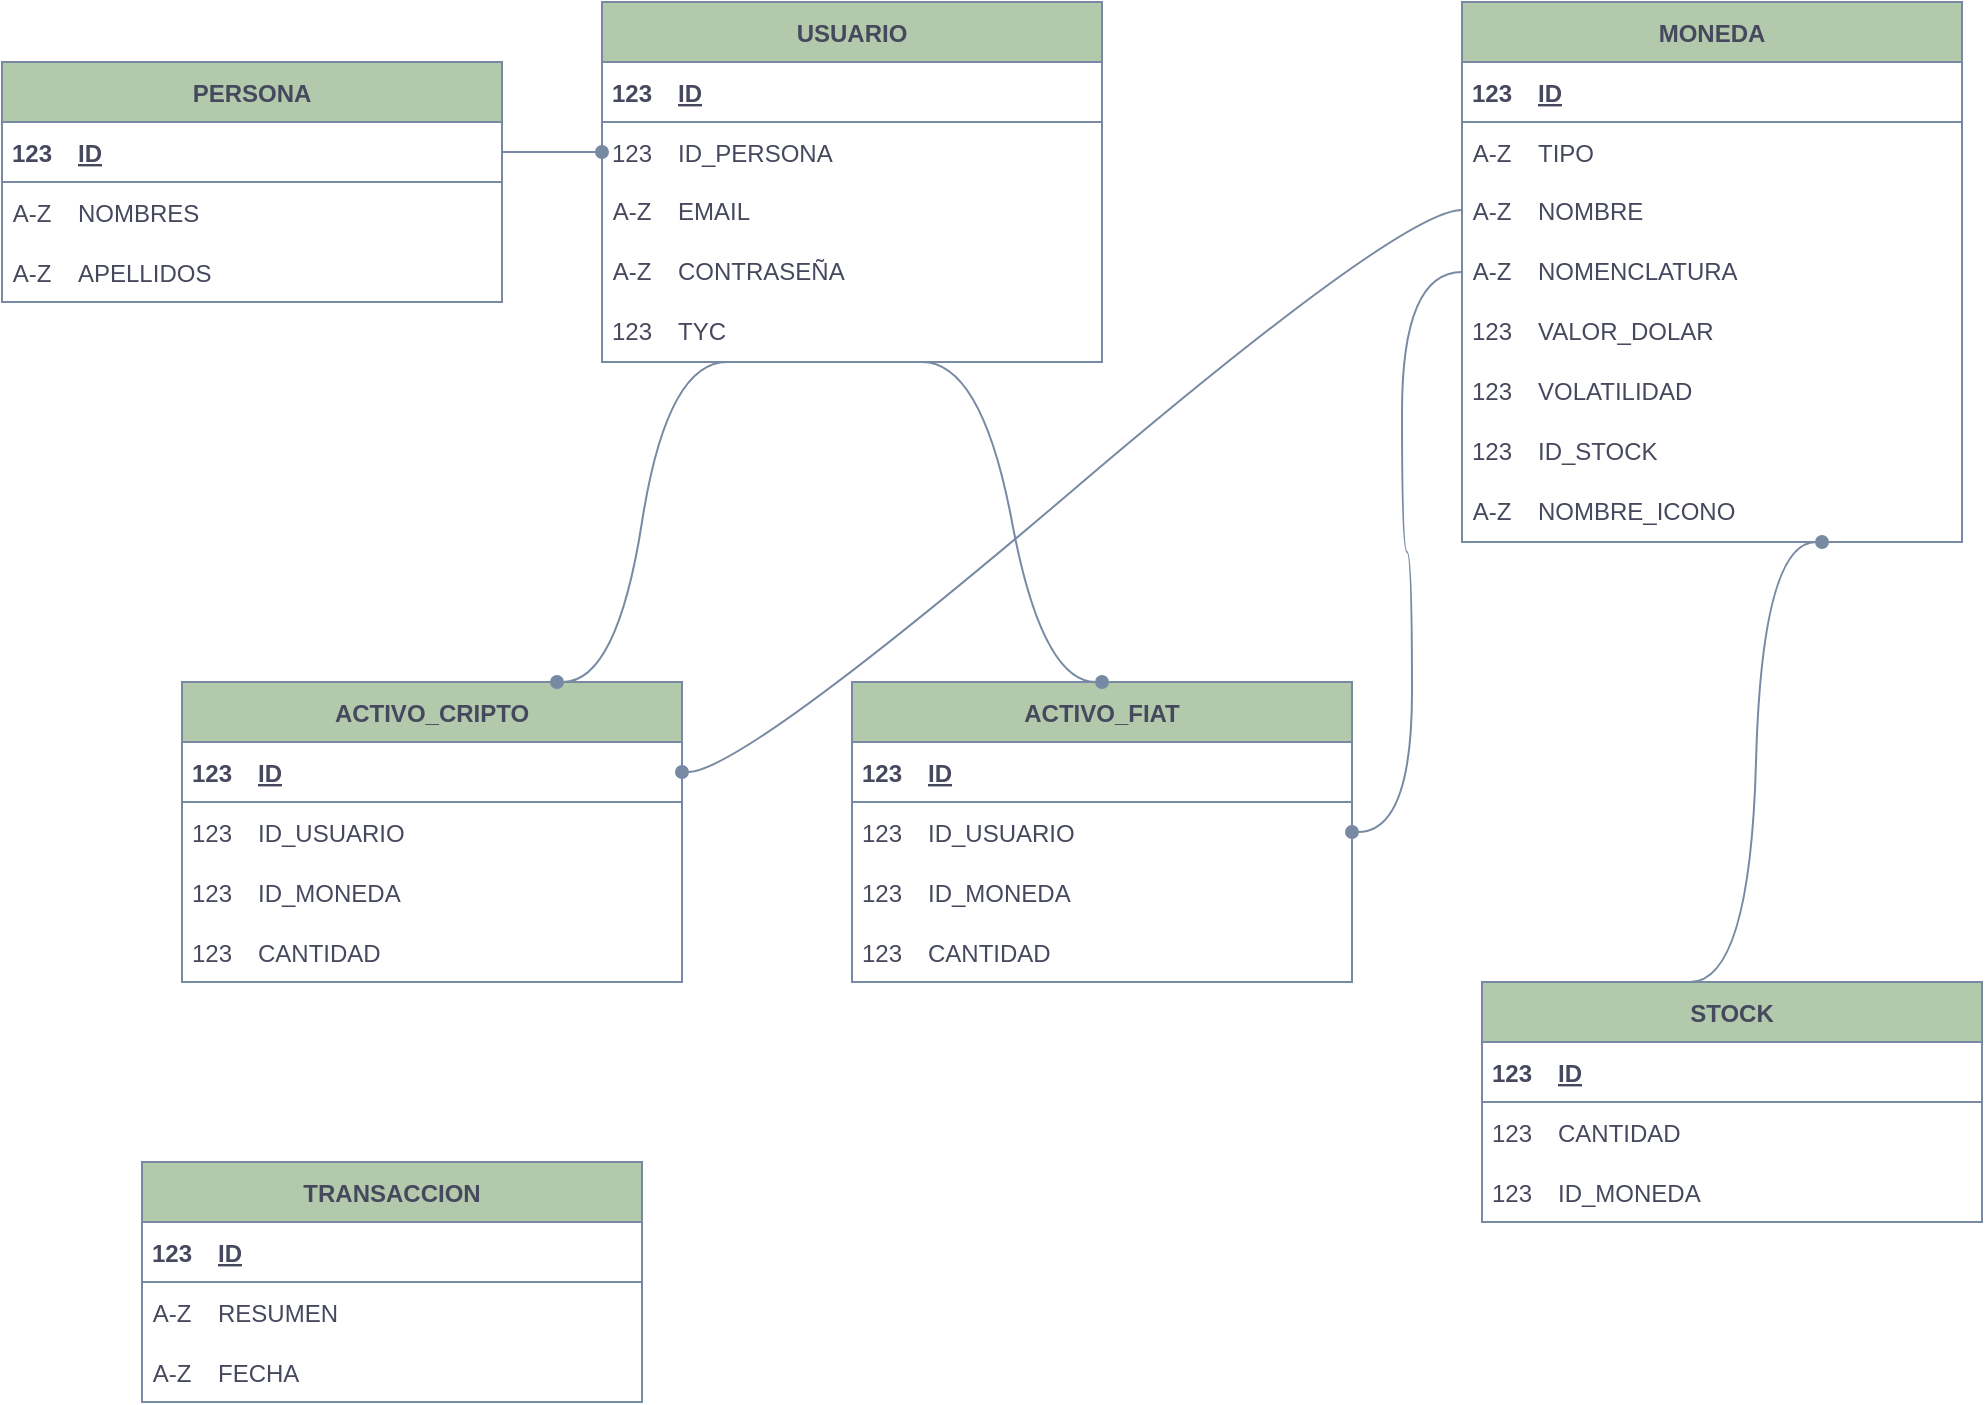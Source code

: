 <mxfile version="24.8.6">
  <diagram id="R2lEEEUBdFMjLlhIrx00" name="Page-1">
    <mxGraphModel dx="1744" dy="940" grid="1" gridSize="10" guides="1" tooltips="1" connect="1" arrows="1" fold="1" page="1" pageScale="1" pageWidth="1100" pageHeight="850" math="0" shadow="0" extFonts="Permanent Marker^https://fonts.googleapis.com/css?family=Permanent+Marker">
      <root>
        <object label="" id="0">
          <mxCell />
        </object>
        <mxCell id="1" parent="0" />
        <mxCell id="C-vyLk0tnHw3VtMMgP7b-1" value="" style="edgeStyle=entityRelationEdgeStyle;endArrow=oval;startArrow=none;endFill=1;startFill=0;labelBackgroundColor=none;strokeColor=#788AA3;fontColor=default;rounded=0;curved=1;" parent="1" source="C-vyLk0tnHw3VtMMgP7b-24" target="C-vyLk0tnHw3VtMMgP7b-6" edge="1">
          <mxGeometry width="100" height="100" relative="1" as="geometry">
            <mxPoint x="340" y="720" as="sourcePoint" />
            <mxPoint x="440" y="620" as="targetPoint" />
          </mxGeometry>
        </mxCell>
        <mxCell id="2KLb75H1Xo5vnfmy_1gz-69" value="" style="edgeStyle=entityRelationEdgeStyle;endArrow=oval;startArrow=none;endFill=1;startFill=0;labelBackgroundColor=none;strokeColor=#788AA3;fontColor=default;rounded=0;curved=1;exitX=0;exitY=0.5;exitDx=0;exitDy=0;" edge="1" parent="1" source="2KLb75H1Xo5vnfmy_1gz-58" target="C-vyLk0tnHw3VtMMgP7b-14">
          <mxGeometry width="100" height="100" relative="1" as="geometry">
            <mxPoint x="620" y="140" as="sourcePoint" />
            <mxPoint x="670" y="475" as="targetPoint" />
            <Array as="points">
              <mxPoint x="620" y="270" />
              <mxPoint x="750" y="280" />
              <mxPoint x="470" y="300" />
              <mxPoint x="530" y="300" />
              <mxPoint x="520" y="330" />
              <mxPoint x="650" y="350" />
              <mxPoint x="360" y="290" />
            </Array>
          </mxGeometry>
        </mxCell>
        <mxCell id="2KLb75H1Xo5vnfmy_1gz-80" value="" style="group" vertex="1" connectable="0" parent="1">
          <mxGeometry x="80" y="610" width="250" height="120" as="geometry" />
        </mxCell>
        <mxCell id="2KLb75H1Xo5vnfmy_1gz-71" value="TRANSACCION" style="shape=table;startSize=30;container=1;collapsible=1;childLayout=tableLayout;fixedRows=1;rowLines=0;fontStyle=1;align=center;resizeLast=1;labelBackgroundColor=none;fillColor=#B2C9AB;strokeColor=#788AA3;fontColor=#46495D;swimlaneBody=1;columnLines=0;movable=1;resizable=1;rotatable=1;deletable=1;editable=1;locked=0;connectable=1;" vertex="1" parent="2KLb75H1Xo5vnfmy_1gz-80">
          <mxGeometry width="250" height="120" as="geometry" />
        </mxCell>
        <mxCell id="2KLb75H1Xo5vnfmy_1gz-72" value="" style="shape=partialRectangle;collapsible=0;dropTarget=0;pointerEvents=0;fillColor=none;points=[[0,0.5],[1,0.5]];portConstraint=eastwest;top=0;left=0;right=0;bottom=1;labelBackgroundColor=none;strokeColor=#788AA3;fontColor=#46495D;movable=1;resizable=1;rotatable=1;deletable=1;editable=1;locked=0;connectable=1;" vertex="1" parent="2KLb75H1Xo5vnfmy_1gz-71">
          <mxGeometry y="30" width="250" height="30" as="geometry" />
        </mxCell>
        <mxCell id="2KLb75H1Xo5vnfmy_1gz-73" value="123" style="shape=partialRectangle;overflow=hidden;connectable=1;fillColor=none;top=0;left=0;bottom=0;right=0;fontStyle=1;labelBackgroundColor=none;strokeColor=#788AA3;fontColor=#46495D;movable=1;resizable=1;rotatable=1;deletable=1;editable=1;locked=0;" vertex="1" parent="2KLb75H1Xo5vnfmy_1gz-72">
          <mxGeometry width="30" height="30" as="geometry">
            <mxRectangle width="30" height="30" as="alternateBounds" />
          </mxGeometry>
        </mxCell>
        <mxCell id="2KLb75H1Xo5vnfmy_1gz-74" value="ID" style="shape=partialRectangle;overflow=hidden;connectable=1;fillColor=none;top=0;left=0;bottom=0;right=0;align=left;spacingLeft=6;fontStyle=5;labelBackgroundColor=none;strokeColor=#788AA3;fontColor=#46495D;movable=1;resizable=1;rotatable=1;deletable=1;editable=1;locked=0;" vertex="1" parent="2KLb75H1Xo5vnfmy_1gz-72">
          <mxGeometry x="30" width="220" height="30" as="geometry">
            <mxRectangle width="220" height="30" as="alternateBounds" />
          </mxGeometry>
        </mxCell>
        <mxCell id="2KLb75H1Xo5vnfmy_1gz-75" value="" style="shape=partialRectangle;collapsible=0;dropTarget=0;pointerEvents=0;fillColor=none;points=[[0,0.5],[1,0.5]];portConstraint=eastwest;top=0;left=0;right=0;bottom=0;labelBackgroundColor=none;strokeColor=#788AA3;fontColor=#46495D;movable=1;resizable=1;rotatable=1;deletable=1;editable=1;locked=0;connectable=1;" vertex="1" parent="2KLb75H1Xo5vnfmy_1gz-71">
          <mxGeometry y="60" width="250" height="30" as="geometry" />
        </mxCell>
        <mxCell id="2KLb75H1Xo5vnfmy_1gz-76" value="A-Z" style="shape=partialRectangle;overflow=hidden;connectable=1;fillColor=none;top=0;left=0;bottom=0;right=0;labelBackgroundColor=none;strokeColor=#788AA3;fontColor=#46495D;movable=1;resizable=1;rotatable=1;deletable=1;editable=1;locked=0;" vertex="1" parent="2KLb75H1Xo5vnfmy_1gz-75">
          <mxGeometry width="30" height="30" as="geometry">
            <mxRectangle width="30" height="30" as="alternateBounds" />
          </mxGeometry>
        </mxCell>
        <mxCell id="2KLb75H1Xo5vnfmy_1gz-77" value="RESUMEN" style="shape=partialRectangle;overflow=hidden;connectable=1;fillColor=none;top=0;left=0;bottom=0;right=0;align=left;spacingLeft=6;labelBackgroundColor=none;strokeColor=#788AA3;fontColor=#46495D;movable=1;resizable=1;rotatable=1;deletable=1;editable=1;locked=0;" vertex="1" parent="2KLb75H1Xo5vnfmy_1gz-75">
          <mxGeometry x="30" width="220" height="30" as="geometry">
            <mxRectangle width="220" height="30" as="alternateBounds" />
          </mxGeometry>
        </mxCell>
        <mxCell id="2KLb75H1Xo5vnfmy_1gz-78" value="A-Z" style="shape=partialRectangle;overflow=hidden;connectable=1;fillColor=none;top=0;left=0;bottom=0;right=0;labelBackgroundColor=none;strokeColor=#788AA3;fontColor=#46495D;movable=1;resizable=1;rotatable=1;deletable=1;editable=1;locked=0;" vertex="1" parent="2KLb75H1Xo5vnfmy_1gz-80">
          <mxGeometry y="90" width="30" height="30" as="geometry">
            <mxRectangle width="30" height="30" as="alternateBounds" />
          </mxGeometry>
        </mxCell>
        <mxCell id="2KLb75H1Xo5vnfmy_1gz-79" value="FECHA" style="shape=partialRectangle;overflow=hidden;connectable=1;fillColor=none;top=0;left=0;bottom=0;right=0;align=left;spacingLeft=6;labelBackgroundColor=none;strokeColor=#788AA3;fontColor=#46495D;movable=1;resizable=1;rotatable=1;deletable=1;editable=1;locked=0;" vertex="1" parent="2KLb75H1Xo5vnfmy_1gz-80">
          <mxGeometry x="30" y="90" width="220" height="30" as="geometry">
            <mxRectangle width="220" height="30" as="alternateBounds" />
          </mxGeometry>
        </mxCell>
        <mxCell id="2KLb75H1Xo5vnfmy_1gz-81" value="" style="group" vertex="1" connectable="0" parent="1">
          <mxGeometry x="435" y="370" width="250" height="150" as="geometry" />
        </mxCell>
        <mxCell id="2KLb75H1Xo5vnfmy_1gz-30" value="ACTIVO_FIAT" style="shape=table;startSize=30;container=1;collapsible=1;childLayout=tableLayout;fixedRows=1;rowLines=0;fontStyle=1;align=center;resizeLast=1;labelBackgroundColor=none;fillColor=#B2C9AB;strokeColor=#788AA3;fontColor=#46495D;columnLines=0;" vertex="1" parent="2KLb75H1Xo5vnfmy_1gz-81">
          <mxGeometry width="250" height="150" as="geometry" />
        </mxCell>
        <mxCell id="2KLb75H1Xo5vnfmy_1gz-31" value="" style="shape=partialRectangle;collapsible=0;dropTarget=0;pointerEvents=0;fillColor=none;points=[[0,0.5],[1,0.5]];portConstraint=eastwest;top=0;left=0;right=0;bottom=1;labelBackgroundColor=none;strokeColor=#788AA3;fontColor=#46495D;" vertex="1" parent="2KLb75H1Xo5vnfmy_1gz-30">
          <mxGeometry y="30" width="250" height="30" as="geometry" />
        </mxCell>
        <mxCell id="2KLb75H1Xo5vnfmy_1gz-32" value="123" style="shape=partialRectangle;overflow=hidden;connectable=0;fillColor=none;top=0;left=0;bottom=0;right=0;fontStyle=1;labelBackgroundColor=none;strokeColor=#788AA3;fontColor=#46495D;" vertex="1" parent="2KLb75H1Xo5vnfmy_1gz-31">
          <mxGeometry width="30" height="30" as="geometry">
            <mxRectangle width="30" height="30" as="alternateBounds" />
          </mxGeometry>
        </mxCell>
        <mxCell id="2KLb75H1Xo5vnfmy_1gz-33" value="ID" style="shape=partialRectangle;overflow=hidden;connectable=0;fillColor=none;top=0;left=0;bottom=0;right=0;align=left;spacingLeft=6;fontStyle=5;labelBackgroundColor=none;strokeColor=#788AA3;fontColor=#46495D;" vertex="1" parent="2KLb75H1Xo5vnfmy_1gz-31">
          <mxGeometry x="30" width="220" height="30" as="geometry">
            <mxRectangle width="220" height="30" as="alternateBounds" />
          </mxGeometry>
        </mxCell>
        <mxCell id="2KLb75H1Xo5vnfmy_1gz-34" value="" style="shape=partialRectangle;collapsible=0;dropTarget=0;pointerEvents=0;fillColor=none;points=[[0,0.5],[1,0.5]];portConstraint=eastwest;top=0;left=0;right=0;bottom=0;labelBackgroundColor=none;strokeColor=#788AA3;fontColor=#46495D;" vertex="1" parent="2KLb75H1Xo5vnfmy_1gz-30">
          <mxGeometry y="60" width="250" height="30" as="geometry" />
        </mxCell>
        <mxCell id="2KLb75H1Xo5vnfmy_1gz-35" value="123" style="shape=partialRectangle;overflow=hidden;connectable=0;fillColor=none;top=0;left=0;bottom=0;right=0;labelBackgroundColor=none;strokeColor=#788AA3;fontColor=#46495D;" vertex="1" parent="2KLb75H1Xo5vnfmy_1gz-34">
          <mxGeometry width="30" height="30" as="geometry">
            <mxRectangle width="30" height="30" as="alternateBounds" />
          </mxGeometry>
        </mxCell>
        <mxCell id="2KLb75H1Xo5vnfmy_1gz-36" value="ID_USUARIO" style="shape=partialRectangle;overflow=hidden;connectable=0;fillColor=none;top=0;left=0;bottom=0;right=0;align=left;spacingLeft=6;labelBackgroundColor=none;strokeColor=#788AA3;fontColor=#46495D;" vertex="1" parent="2KLb75H1Xo5vnfmy_1gz-34">
          <mxGeometry x="30" width="220" height="30" as="geometry">
            <mxRectangle width="220" height="30" as="alternateBounds" />
          </mxGeometry>
        </mxCell>
        <mxCell id="2KLb75H1Xo5vnfmy_1gz-37" value="" style="shape=partialRectangle;collapsible=0;dropTarget=0;pointerEvents=0;fillColor=none;points=[[0,0.5],[1,0.5]];portConstraint=eastwest;top=0;left=0;right=0;bottom=0;labelBackgroundColor=none;strokeColor=#788AA3;fontColor=#46495D;" vertex="1" parent="2KLb75H1Xo5vnfmy_1gz-30">
          <mxGeometry y="90" width="250" height="30" as="geometry" />
        </mxCell>
        <mxCell id="2KLb75H1Xo5vnfmy_1gz-38" value="" style="shape=partialRectangle;overflow=hidden;connectable=0;fillColor=none;top=0;left=0;bottom=0;right=0;labelBackgroundColor=none;strokeColor=#788AA3;fontColor=#46495D;" vertex="1" parent="2KLb75H1Xo5vnfmy_1gz-37">
          <mxGeometry width="30" height="30" as="geometry">
            <mxRectangle width="30" height="30" as="alternateBounds" />
          </mxGeometry>
        </mxCell>
        <mxCell id="2KLb75H1Xo5vnfmy_1gz-39" value="" style="shape=partialRectangle;overflow=hidden;connectable=0;fillColor=none;top=0;left=0;bottom=0;right=0;align=left;spacingLeft=6;labelBackgroundColor=none;strokeColor=#788AA3;fontColor=#46495D;" vertex="1" parent="2KLb75H1Xo5vnfmy_1gz-37">
          <mxGeometry x="30" width="220" height="30" as="geometry">
            <mxRectangle width="220" height="30" as="alternateBounds" />
          </mxGeometry>
        </mxCell>
        <mxCell id="2KLb75H1Xo5vnfmy_1gz-40" value="123" style="shape=partialRectangle;overflow=hidden;connectable=0;fillColor=none;top=0;left=0;bottom=0;right=0;labelBackgroundColor=none;strokeColor=#788AA3;fontColor=#46495D;" vertex="1" parent="2KLb75H1Xo5vnfmy_1gz-81">
          <mxGeometry y="90" width="30" height="30" as="geometry">
            <mxRectangle width="30" height="30" as="alternateBounds" />
          </mxGeometry>
        </mxCell>
        <mxCell id="2KLb75H1Xo5vnfmy_1gz-41" value="ID_MONEDA" style="shape=partialRectangle;overflow=hidden;connectable=0;fillColor=none;top=0;left=0;bottom=0;right=0;align=left;spacingLeft=6;labelBackgroundColor=none;strokeColor=#788AA3;fontColor=#46495D;" vertex="1" parent="2KLb75H1Xo5vnfmy_1gz-81">
          <mxGeometry x="30" y="90" width="220" height="30" as="geometry">
            <mxRectangle width="220" height="30" as="alternateBounds" />
          </mxGeometry>
        </mxCell>
        <mxCell id="2KLb75H1Xo5vnfmy_1gz-42" value="123" style="shape=partialRectangle;overflow=hidden;connectable=0;fillColor=none;top=0;left=0;bottom=0;right=0;labelBackgroundColor=none;strokeColor=#788AA3;fontColor=#46495D;" vertex="1" parent="2KLb75H1Xo5vnfmy_1gz-81">
          <mxGeometry y="120" width="30" height="30" as="geometry">
            <mxRectangle width="30" height="30" as="alternateBounds" />
          </mxGeometry>
        </mxCell>
        <mxCell id="2KLb75H1Xo5vnfmy_1gz-43" value="CANTIDAD" style="shape=partialRectangle;overflow=hidden;connectable=0;fillColor=none;top=0;left=0;bottom=0;right=0;align=left;spacingLeft=6;labelBackgroundColor=none;strokeColor=#788AA3;fontColor=#46495D;" vertex="1" parent="2KLb75H1Xo5vnfmy_1gz-81">
          <mxGeometry x="30" y="120" width="220" height="30" as="geometry">
            <mxRectangle width="220" height="30" as="alternateBounds" />
          </mxGeometry>
        </mxCell>
        <mxCell id="2KLb75H1Xo5vnfmy_1gz-82" value="" style="group" vertex="1" connectable="0" parent="1">
          <mxGeometry x="100" y="370" width="250" height="150" as="geometry" />
        </mxCell>
        <mxCell id="C-vyLk0tnHw3VtMMgP7b-13" value="ACTIVO_CRIPTO" style="shape=table;startSize=30;container=1;collapsible=1;childLayout=tableLayout;fixedRows=1;rowLines=0;fontStyle=1;align=center;resizeLast=1;labelBackgroundColor=none;fillColor=#B2C9AB;strokeColor=#788AA3;fontColor=#46495D;columnLines=0;" parent="2KLb75H1Xo5vnfmy_1gz-82" vertex="1">
          <mxGeometry width="250" height="150" as="geometry" />
        </mxCell>
        <mxCell id="C-vyLk0tnHw3VtMMgP7b-14" value="" style="shape=partialRectangle;collapsible=0;dropTarget=0;pointerEvents=0;fillColor=none;points=[[0,0.5],[1,0.5]];portConstraint=eastwest;top=0;left=0;right=0;bottom=1;labelBackgroundColor=none;strokeColor=#788AA3;fontColor=#46495D;" parent="C-vyLk0tnHw3VtMMgP7b-13" vertex="1">
          <mxGeometry y="30" width="250" height="30" as="geometry" />
        </mxCell>
        <mxCell id="C-vyLk0tnHw3VtMMgP7b-15" value="123" style="shape=partialRectangle;overflow=hidden;connectable=0;fillColor=none;top=0;left=0;bottom=0;right=0;fontStyle=1;labelBackgroundColor=none;strokeColor=#788AA3;fontColor=#46495D;" parent="C-vyLk0tnHw3VtMMgP7b-14" vertex="1">
          <mxGeometry width="30" height="30" as="geometry">
            <mxRectangle width="30" height="30" as="alternateBounds" />
          </mxGeometry>
        </mxCell>
        <mxCell id="C-vyLk0tnHw3VtMMgP7b-16" value="ID" style="shape=partialRectangle;overflow=hidden;connectable=0;fillColor=none;top=0;left=0;bottom=0;right=0;align=left;spacingLeft=6;fontStyle=5;labelBackgroundColor=none;strokeColor=#788AA3;fontColor=#46495D;" parent="C-vyLk0tnHw3VtMMgP7b-14" vertex="1">
          <mxGeometry x="30" width="220" height="30" as="geometry">
            <mxRectangle width="220" height="30" as="alternateBounds" />
          </mxGeometry>
        </mxCell>
        <mxCell id="C-vyLk0tnHw3VtMMgP7b-17" value="" style="shape=partialRectangle;collapsible=0;dropTarget=0;pointerEvents=0;fillColor=none;points=[[0,0.5],[1,0.5]];portConstraint=eastwest;top=0;left=0;right=0;bottom=0;labelBackgroundColor=none;strokeColor=#788AA3;fontColor=#46495D;" parent="C-vyLk0tnHw3VtMMgP7b-13" vertex="1">
          <mxGeometry y="60" width="250" height="30" as="geometry" />
        </mxCell>
        <mxCell id="C-vyLk0tnHw3VtMMgP7b-18" value="123" style="shape=partialRectangle;overflow=hidden;connectable=0;fillColor=none;top=0;left=0;bottom=0;right=0;labelBackgroundColor=none;strokeColor=#788AA3;fontColor=#46495D;" parent="C-vyLk0tnHw3VtMMgP7b-17" vertex="1">
          <mxGeometry width="30" height="30" as="geometry">
            <mxRectangle width="30" height="30" as="alternateBounds" />
          </mxGeometry>
        </mxCell>
        <mxCell id="C-vyLk0tnHw3VtMMgP7b-19" value="ID_USUARIO" style="shape=partialRectangle;overflow=hidden;connectable=0;fillColor=none;top=0;left=0;bottom=0;right=0;align=left;spacingLeft=6;labelBackgroundColor=none;strokeColor=#788AA3;fontColor=#46495D;" parent="C-vyLk0tnHw3VtMMgP7b-17" vertex="1">
          <mxGeometry x="30" width="220" height="30" as="geometry">
            <mxRectangle width="220" height="30" as="alternateBounds" />
          </mxGeometry>
        </mxCell>
        <mxCell id="C-vyLk0tnHw3VtMMgP7b-20" value="" style="shape=partialRectangle;collapsible=0;dropTarget=0;pointerEvents=0;fillColor=none;points=[[0,0.5],[1,0.5]];portConstraint=eastwest;top=0;left=0;right=0;bottom=0;labelBackgroundColor=none;strokeColor=#788AA3;fontColor=#46495D;" parent="C-vyLk0tnHw3VtMMgP7b-13" vertex="1">
          <mxGeometry y="90" width="250" height="30" as="geometry" />
        </mxCell>
        <mxCell id="C-vyLk0tnHw3VtMMgP7b-21" value="" style="shape=partialRectangle;overflow=hidden;connectable=0;fillColor=none;top=0;left=0;bottom=0;right=0;labelBackgroundColor=none;strokeColor=#788AA3;fontColor=#46495D;" parent="C-vyLk0tnHw3VtMMgP7b-20" vertex="1">
          <mxGeometry width="30" height="30" as="geometry">
            <mxRectangle width="30" height="30" as="alternateBounds" />
          </mxGeometry>
        </mxCell>
        <mxCell id="C-vyLk0tnHw3VtMMgP7b-22" value="" style="shape=partialRectangle;overflow=hidden;connectable=0;fillColor=none;top=0;left=0;bottom=0;right=0;align=left;spacingLeft=6;labelBackgroundColor=none;strokeColor=#788AA3;fontColor=#46495D;" parent="C-vyLk0tnHw3VtMMgP7b-20" vertex="1">
          <mxGeometry x="30" width="220" height="30" as="geometry">
            <mxRectangle width="220" height="30" as="alternateBounds" />
          </mxGeometry>
        </mxCell>
        <mxCell id="2KLb75H1Xo5vnfmy_1gz-26" value="123" style="shape=partialRectangle;overflow=hidden;connectable=0;fillColor=none;top=0;left=0;bottom=0;right=0;labelBackgroundColor=none;strokeColor=#788AA3;fontColor=#46495D;" vertex="1" parent="2KLb75H1Xo5vnfmy_1gz-82">
          <mxGeometry y="90" width="30" height="30" as="geometry">
            <mxRectangle width="30" height="30" as="alternateBounds" />
          </mxGeometry>
        </mxCell>
        <mxCell id="2KLb75H1Xo5vnfmy_1gz-27" value="ID_MONEDA" style="shape=partialRectangle;overflow=hidden;connectable=0;fillColor=none;top=0;left=0;bottom=0;right=0;align=left;spacingLeft=6;labelBackgroundColor=none;strokeColor=#788AA3;fontColor=#46495D;" vertex="1" parent="2KLb75H1Xo5vnfmy_1gz-82">
          <mxGeometry x="30" y="90" width="220" height="30" as="geometry">
            <mxRectangle width="220" height="30" as="alternateBounds" />
          </mxGeometry>
        </mxCell>
        <mxCell id="2KLb75H1Xo5vnfmy_1gz-28" value="123" style="shape=partialRectangle;overflow=hidden;connectable=0;fillColor=none;top=0;left=0;bottom=0;right=0;labelBackgroundColor=none;strokeColor=#788AA3;fontColor=#46495D;" vertex="1" parent="2KLb75H1Xo5vnfmy_1gz-82">
          <mxGeometry y="120" width="30" height="30" as="geometry">
            <mxRectangle width="30" height="30" as="alternateBounds" />
          </mxGeometry>
        </mxCell>
        <mxCell id="2KLb75H1Xo5vnfmy_1gz-29" value="CANTIDAD" style="shape=partialRectangle;overflow=hidden;connectable=0;fillColor=none;top=0;left=0;bottom=0;right=0;align=left;spacingLeft=6;labelBackgroundColor=none;strokeColor=#788AA3;fontColor=#46495D;" vertex="1" parent="2KLb75H1Xo5vnfmy_1gz-82">
          <mxGeometry x="30" y="120" width="220" height="30" as="geometry">
            <mxRectangle width="220" height="30" as="alternateBounds" />
          </mxGeometry>
        </mxCell>
        <mxCell id="2KLb75H1Xo5vnfmy_1gz-83" value="" style="group" vertex="1" connectable="0" parent="1">
          <mxGeometry x="10" y="60" width="250" height="120" as="geometry" />
        </mxCell>
        <mxCell id="C-vyLk0tnHw3VtMMgP7b-23" value="PERSONA" style="shape=table;startSize=30;container=1;collapsible=1;childLayout=tableLayout;fixedRows=1;rowLines=0;fontStyle=1;align=center;resizeLast=1;labelBackgroundColor=none;fillColor=#B2C9AB;strokeColor=#788AA3;fontColor=#46495D;swimlaneBody=1;columnLines=0;movable=1;resizable=1;rotatable=1;deletable=1;editable=1;locked=0;connectable=1;" parent="2KLb75H1Xo5vnfmy_1gz-83" vertex="1">
          <mxGeometry width="250" height="120" as="geometry" />
        </mxCell>
        <mxCell id="C-vyLk0tnHw3VtMMgP7b-24" value="" style="shape=partialRectangle;collapsible=0;dropTarget=0;pointerEvents=0;fillColor=none;points=[[0,0.5],[1,0.5]];portConstraint=eastwest;top=0;left=0;right=0;bottom=1;labelBackgroundColor=none;strokeColor=#788AA3;fontColor=#46495D;movable=1;resizable=1;rotatable=1;deletable=1;editable=1;locked=0;connectable=1;" parent="C-vyLk0tnHw3VtMMgP7b-23" vertex="1">
          <mxGeometry y="30" width="250" height="30" as="geometry" />
        </mxCell>
        <mxCell id="C-vyLk0tnHw3VtMMgP7b-25" value="123" style="shape=partialRectangle;overflow=hidden;connectable=1;fillColor=none;top=0;left=0;bottom=0;right=0;fontStyle=1;labelBackgroundColor=none;strokeColor=#788AA3;fontColor=#46495D;movable=1;resizable=1;rotatable=1;deletable=1;editable=1;locked=0;" parent="C-vyLk0tnHw3VtMMgP7b-24" vertex="1">
          <mxGeometry width="30" height="30" as="geometry">
            <mxRectangle width="30" height="30" as="alternateBounds" />
          </mxGeometry>
        </mxCell>
        <mxCell id="C-vyLk0tnHw3VtMMgP7b-26" value="ID" style="shape=partialRectangle;overflow=hidden;connectable=1;fillColor=none;top=0;left=0;bottom=0;right=0;align=left;spacingLeft=6;fontStyle=5;labelBackgroundColor=none;strokeColor=#788AA3;fontColor=#46495D;movable=1;resizable=1;rotatable=1;deletable=1;editable=1;locked=0;" parent="C-vyLk0tnHw3VtMMgP7b-24" vertex="1">
          <mxGeometry x="30" width="220" height="30" as="geometry">
            <mxRectangle width="220" height="30" as="alternateBounds" />
          </mxGeometry>
        </mxCell>
        <mxCell id="C-vyLk0tnHw3VtMMgP7b-27" value="" style="shape=partialRectangle;collapsible=0;dropTarget=0;pointerEvents=0;fillColor=none;points=[[0,0.5],[1,0.5]];portConstraint=eastwest;top=0;left=0;right=0;bottom=0;labelBackgroundColor=none;strokeColor=#788AA3;fontColor=#46495D;movable=1;resizable=1;rotatable=1;deletable=1;editable=1;locked=0;connectable=1;" parent="C-vyLk0tnHw3VtMMgP7b-23" vertex="1">
          <mxGeometry y="60" width="250" height="30" as="geometry" />
        </mxCell>
        <mxCell id="C-vyLk0tnHw3VtMMgP7b-28" value="A-Z" style="shape=partialRectangle;overflow=hidden;connectable=1;fillColor=none;top=0;left=0;bottom=0;right=0;labelBackgroundColor=none;strokeColor=#788AA3;fontColor=#46495D;movable=1;resizable=1;rotatable=1;deletable=1;editable=1;locked=0;" parent="C-vyLk0tnHw3VtMMgP7b-27" vertex="1">
          <mxGeometry width="30" height="30" as="geometry">
            <mxRectangle width="30" height="30" as="alternateBounds" />
          </mxGeometry>
        </mxCell>
        <mxCell id="C-vyLk0tnHw3VtMMgP7b-29" value="NOMBRES" style="shape=partialRectangle;overflow=hidden;connectable=1;fillColor=none;top=0;left=0;bottom=0;right=0;align=left;spacingLeft=6;labelBackgroundColor=none;strokeColor=#788AA3;fontColor=#46495D;movable=1;resizable=1;rotatable=1;deletable=1;editable=1;locked=0;" parent="C-vyLk0tnHw3VtMMgP7b-27" vertex="1">
          <mxGeometry x="30" width="220" height="30" as="geometry">
            <mxRectangle width="220" height="30" as="alternateBounds" />
          </mxGeometry>
        </mxCell>
        <mxCell id="2KLb75H1Xo5vnfmy_1gz-2" value="A-Z" style="shape=partialRectangle;overflow=hidden;connectable=1;fillColor=none;top=0;left=0;bottom=0;right=0;labelBackgroundColor=none;strokeColor=#788AA3;fontColor=#46495D;movable=1;resizable=1;rotatable=1;deletable=1;editable=1;locked=0;" vertex="1" parent="2KLb75H1Xo5vnfmy_1gz-83">
          <mxGeometry y="90" width="30" height="30" as="geometry">
            <mxRectangle width="30" height="30" as="alternateBounds" />
          </mxGeometry>
        </mxCell>
        <mxCell id="2KLb75H1Xo5vnfmy_1gz-3" value="APELLIDOS" style="shape=partialRectangle;overflow=hidden;connectable=1;fillColor=none;top=0;left=0;bottom=0;right=0;align=left;spacingLeft=6;labelBackgroundColor=none;strokeColor=#788AA3;fontColor=#46495D;movable=1;resizable=1;rotatable=1;deletable=1;editable=1;locked=0;" vertex="1" parent="2KLb75H1Xo5vnfmy_1gz-83">
          <mxGeometry x="30" y="90" width="220" height="30" as="geometry">
            <mxRectangle width="220" height="30" as="alternateBounds" />
          </mxGeometry>
        </mxCell>
        <mxCell id="2KLb75H1Xo5vnfmy_1gz-84" value="" style="group" vertex="1" connectable="0" parent="1">
          <mxGeometry x="310" y="30" width="250" height="180" as="geometry" />
        </mxCell>
        <object label="USUARIO" ID_PERSONA="123" tags="A" id="C-vyLk0tnHw3VtMMgP7b-2">
          <mxCell style="shape=table;startSize=30;container=1;collapsible=1;childLayout=tableLayout;fixedRows=1;rowLines=0;fontStyle=1;align=center;resizeLast=1;labelBackgroundColor=none;fillColor=#B2C9AB;strokeColor=#788AA3;fontColor=#46495D;columnLines=0;" parent="2KLb75H1Xo5vnfmy_1gz-84" vertex="1">
            <mxGeometry width="250" height="180" as="geometry" />
          </mxCell>
        </object>
        <mxCell id="C-vyLk0tnHw3VtMMgP7b-3" value="" style="shape=partialRectangle;collapsible=0;dropTarget=0;pointerEvents=0;fillColor=none;points=[[0,0.5],[1,0.5]];portConstraint=eastwest;top=0;left=0;right=0;bottom=1;labelBackgroundColor=none;strokeColor=#788AA3;fontColor=#46495D;" parent="C-vyLk0tnHw3VtMMgP7b-2" vertex="1">
          <mxGeometry y="30" width="250" height="30" as="geometry" />
        </mxCell>
        <mxCell id="C-vyLk0tnHw3VtMMgP7b-4" value="123" style="shape=partialRectangle;overflow=hidden;connectable=0;fillColor=none;top=0;left=0;bottom=0;right=0;fontStyle=1;labelBackgroundColor=none;strokeColor=#788AA3;fontColor=#46495D;" parent="C-vyLk0tnHw3VtMMgP7b-3" vertex="1">
          <mxGeometry width="30" height="30" as="geometry">
            <mxRectangle width="30" height="30" as="alternateBounds" />
          </mxGeometry>
        </mxCell>
        <mxCell id="C-vyLk0tnHw3VtMMgP7b-5" value="ID" style="shape=partialRectangle;overflow=hidden;connectable=0;fillColor=none;top=0;left=0;bottom=0;right=0;align=left;spacingLeft=6;fontStyle=5;labelBackgroundColor=none;strokeColor=#788AA3;fontColor=#46495D;" parent="C-vyLk0tnHw3VtMMgP7b-3" vertex="1">
          <mxGeometry x="30" width="220" height="30" as="geometry">
            <mxRectangle width="220" height="30" as="alternateBounds" />
          </mxGeometry>
        </mxCell>
        <mxCell id="C-vyLk0tnHw3VtMMgP7b-6" value="" style="shape=partialRectangle;collapsible=0;dropTarget=0;pointerEvents=0;fillColor=none;points=[[0,0.5],[1,0.5]];portConstraint=eastwest;top=0;left=0;right=0;bottom=0;labelBackgroundColor=none;strokeColor=#788AA3;fontColor=#46495D;" parent="C-vyLk0tnHw3VtMMgP7b-2" vertex="1">
          <mxGeometry y="60" width="250" height="30" as="geometry" />
        </mxCell>
        <mxCell id="C-vyLk0tnHw3VtMMgP7b-7" value="123" style="shape=partialRectangle;overflow=hidden;connectable=0;fillColor=none;top=0;left=0;bottom=0;right=0;labelBackgroundColor=none;strokeColor=#788AA3;fontColor=#46495D;" parent="C-vyLk0tnHw3VtMMgP7b-6" vertex="1">
          <mxGeometry width="30" height="30" as="geometry">
            <mxRectangle width="30" height="30" as="alternateBounds" />
          </mxGeometry>
        </mxCell>
        <mxCell id="C-vyLk0tnHw3VtMMgP7b-8" value="ID_PERSONA" style="shape=partialRectangle;overflow=hidden;connectable=0;fillColor=none;top=0;left=0;bottom=0;right=0;align=left;spacingLeft=6;labelBackgroundColor=none;strokeColor=#788AA3;fontColor=#46495D;" parent="C-vyLk0tnHw3VtMMgP7b-6" vertex="1">
          <mxGeometry x="30" width="220" height="30" as="geometry">
            <mxRectangle width="220" height="30" as="alternateBounds" />
          </mxGeometry>
        </mxCell>
        <mxCell id="C-vyLk0tnHw3VtMMgP7b-9" value="" style="shape=partialRectangle;collapsible=0;dropTarget=0;pointerEvents=0;fillColor=none;points=[[0,0.5],[1,0.5]];portConstraint=eastwest;top=0;left=0;right=0;bottom=0;labelBackgroundColor=none;strokeColor=#788AA3;fontColor=#46495D;" parent="C-vyLk0tnHw3VtMMgP7b-2" vertex="1">
          <mxGeometry y="90" width="250" height="30" as="geometry" />
        </mxCell>
        <mxCell id="C-vyLk0tnHw3VtMMgP7b-10" value="" style="shape=partialRectangle;overflow=hidden;connectable=0;fillColor=none;top=0;left=0;bottom=0;right=0;labelBackgroundColor=none;strokeColor=#788AA3;fontColor=#46495D;" parent="C-vyLk0tnHw3VtMMgP7b-9" vertex="1">
          <mxGeometry width="30" height="30" as="geometry">
            <mxRectangle width="30" height="30" as="alternateBounds" />
          </mxGeometry>
        </mxCell>
        <mxCell id="C-vyLk0tnHw3VtMMgP7b-11" value="" style="shape=partialRectangle;overflow=hidden;connectable=0;fillColor=none;top=0;left=0;bottom=0;right=0;align=left;spacingLeft=6;labelBackgroundColor=none;strokeColor=#788AA3;fontColor=#46495D;" parent="C-vyLk0tnHw3VtMMgP7b-9" vertex="1">
          <mxGeometry x="30" width="220" height="30" as="geometry">
            <mxRectangle width="220" height="30" as="alternateBounds" />
          </mxGeometry>
        </mxCell>
        <mxCell id="2KLb75H1Xo5vnfmy_1gz-16" value="EMAIL" style="shape=partialRectangle;overflow=hidden;connectable=1;fillColor=none;top=0;left=0;bottom=0;right=0;align=left;spacingLeft=6;labelBackgroundColor=none;strokeColor=#788AA3;fontColor=#46495D;movable=1;resizable=1;rotatable=1;deletable=1;editable=1;locked=0;" vertex="1" parent="2KLb75H1Xo5vnfmy_1gz-84">
          <mxGeometry x="30" y="89" width="220" height="30" as="geometry">
            <mxRectangle width="220" height="30" as="alternateBounds" />
          </mxGeometry>
        </mxCell>
        <mxCell id="2KLb75H1Xo5vnfmy_1gz-17" value="A-Z" style="shape=partialRectangle;overflow=hidden;connectable=1;fillColor=none;top=0;left=0;bottom=0;right=0;labelBackgroundColor=none;strokeColor=#788AA3;fontColor=#46495D;movable=1;resizable=1;rotatable=1;deletable=1;editable=1;locked=0;" vertex="1" parent="2KLb75H1Xo5vnfmy_1gz-84">
          <mxGeometry y="89" width="30" height="30" as="geometry">
            <mxRectangle width="30" height="30" as="alternateBounds" />
          </mxGeometry>
        </mxCell>
        <mxCell id="2KLb75H1Xo5vnfmy_1gz-22" value="CONTRASEÑA" style="shape=partialRectangle;overflow=hidden;connectable=1;fillColor=none;top=0;left=0;bottom=0;right=0;align=left;spacingLeft=6;labelBackgroundColor=none;strokeColor=#788AA3;fontColor=#46495D;movable=1;resizable=1;rotatable=1;deletable=1;editable=1;locked=0;" vertex="1" parent="2KLb75H1Xo5vnfmy_1gz-84">
          <mxGeometry x="30" y="119" width="220" height="30" as="geometry">
            <mxRectangle width="220" height="30" as="alternateBounds" />
          </mxGeometry>
        </mxCell>
        <mxCell id="2KLb75H1Xo5vnfmy_1gz-23" value="A-Z" style="shape=partialRectangle;overflow=hidden;connectable=1;fillColor=none;top=0;left=0;bottom=0;right=0;labelBackgroundColor=none;strokeColor=#788AA3;fontColor=#46495D;movable=1;resizable=1;rotatable=1;deletable=1;editable=1;locked=0;" vertex="1" parent="2KLb75H1Xo5vnfmy_1gz-84">
          <mxGeometry y="119" width="30" height="30" as="geometry">
            <mxRectangle width="30" height="30" as="alternateBounds" />
          </mxGeometry>
        </mxCell>
        <mxCell id="2KLb75H1Xo5vnfmy_1gz-24" value="123" style="shape=partialRectangle;overflow=hidden;connectable=0;fillColor=none;top=0;left=0;bottom=0;right=0;labelBackgroundColor=none;strokeColor=#788AA3;fontColor=#46495D;" vertex="1" parent="2KLb75H1Xo5vnfmy_1gz-84">
          <mxGeometry y="149" width="30" height="30" as="geometry">
            <mxRectangle width="30" height="30" as="alternateBounds" />
          </mxGeometry>
        </mxCell>
        <mxCell id="2KLb75H1Xo5vnfmy_1gz-25" value="TYC" style="shape=partialRectangle;overflow=hidden;connectable=0;fillColor=none;top=0;left=0;bottom=0;right=0;align=left;spacingLeft=6;labelBackgroundColor=none;strokeColor=#788AA3;fontColor=#46495D;" vertex="1" parent="2KLb75H1Xo5vnfmy_1gz-84">
          <mxGeometry x="30" y="149" width="220" height="30" as="geometry">
            <mxRectangle width="220" height="30" as="alternateBounds" />
          </mxGeometry>
        </mxCell>
        <mxCell id="2KLb75H1Xo5vnfmy_1gz-85" value="" style="group" vertex="1" connectable="0" parent="1">
          <mxGeometry x="740" y="30" width="250" height="270" as="geometry" />
        </mxCell>
        <object label="MONEDA" ID_PERSONA="123" tags="A" id="2KLb75H1Xo5vnfmy_1gz-47">
          <mxCell style="shape=table;startSize=30;container=1;collapsible=1;childLayout=tableLayout;fixedRows=1;rowLines=0;fontStyle=1;align=center;resizeLast=1;labelBackgroundColor=none;fillColor=#B2C9AB;strokeColor=#788AA3;fontColor=#46495D;columnLines=0;" vertex="1" parent="2KLb75H1Xo5vnfmy_1gz-85">
            <mxGeometry width="250" height="270" as="geometry" />
          </mxCell>
        </object>
        <mxCell id="2KLb75H1Xo5vnfmy_1gz-48" value="" style="shape=partialRectangle;collapsible=0;dropTarget=0;pointerEvents=0;fillColor=none;points=[[0,0.5],[1,0.5]];portConstraint=eastwest;top=0;left=0;right=0;bottom=1;labelBackgroundColor=none;strokeColor=#788AA3;fontColor=#46495D;" vertex="1" parent="2KLb75H1Xo5vnfmy_1gz-47">
          <mxGeometry y="30" width="250" height="30" as="geometry" />
        </mxCell>
        <mxCell id="2KLb75H1Xo5vnfmy_1gz-49" value="123" style="shape=partialRectangle;overflow=hidden;connectable=0;fillColor=none;top=0;left=0;bottom=0;right=0;fontStyle=1;labelBackgroundColor=none;strokeColor=#788AA3;fontColor=#46495D;" vertex="1" parent="2KLb75H1Xo5vnfmy_1gz-48">
          <mxGeometry width="30" height="30" as="geometry">
            <mxRectangle width="30" height="30" as="alternateBounds" />
          </mxGeometry>
        </mxCell>
        <mxCell id="2KLb75H1Xo5vnfmy_1gz-50" value="ID" style="shape=partialRectangle;overflow=hidden;connectable=0;fillColor=none;top=0;left=0;bottom=0;right=0;align=left;spacingLeft=6;fontStyle=5;labelBackgroundColor=none;strokeColor=#788AA3;fontColor=#46495D;" vertex="1" parent="2KLb75H1Xo5vnfmy_1gz-48">
          <mxGeometry x="30" width="220" height="30" as="geometry">
            <mxRectangle width="220" height="30" as="alternateBounds" />
          </mxGeometry>
        </mxCell>
        <mxCell id="2KLb75H1Xo5vnfmy_1gz-51" value="" style="shape=partialRectangle;collapsible=0;dropTarget=0;pointerEvents=0;fillColor=none;points=[[0,0.5],[1,0.5]];portConstraint=eastwest;top=0;left=0;right=0;bottom=0;labelBackgroundColor=none;strokeColor=#788AA3;fontColor=#46495D;" vertex="1" parent="2KLb75H1Xo5vnfmy_1gz-47">
          <mxGeometry y="60" width="250" height="30" as="geometry" />
        </mxCell>
        <mxCell id="2KLb75H1Xo5vnfmy_1gz-52" value="A-Z" style="shape=partialRectangle;overflow=hidden;connectable=0;fillColor=none;top=0;left=0;bottom=0;right=0;labelBackgroundColor=none;strokeColor=#788AA3;fontColor=#46495D;" vertex="1" parent="2KLb75H1Xo5vnfmy_1gz-51">
          <mxGeometry width="30" height="30" as="geometry">
            <mxRectangle width="30" height="30" as="alternateBounds" />
          </mxGeometry>
        </mxCell>
        <mxCell id="2KLb75H1Xo5vnfmy_1gz-53" value="TIPO" style="shape=partialRectangle;overflow=hidden;connectable=0;fillColor=none;top=0;left=0;bottom=0;right=0;align=left;spacingLeft=6;labelBackgroundColor=none;strokeColor=#788AA3;fontColor=#46495D;" vertex="1" parent="2KLb75H1Xo5vnfmy_1gz-51">
          <mxGeometry x="30" width="220" height="30" as="geometry">
            <mxRectangle width="220" height="30" as="alternateBounds" />
          </mxGeometry>
        </mxCell>
        <mxCell id="2KLb75H1Xo5vnfmy_1gz-54" value="" style="shape=partialRectangle;collapsible=0;dropTarget=0;pointerEvents=0;fillColor=none;points=[[0,0.5],[1,0.5]];portConstraint=eastwest;top=0;left=0;right=0;bottom=0;labelBackgroundColor=none;strokeColor=#788AA3;fontColor=#46495D;" vertex="1" parent="2KLb75H1Xo5vnfmy_1gz-47">
          <mxGeometry y="90" width="250" height="30" as="geometry" />
        </mxCell>
        <mxCell id="2KLb75H1Xo5vnfmy_1gz-55" value="" style="shape=partialRectangle;overflow=hidden;connectable=0;fillColor=none;top=0;left=0;bottom=0;right=0;labelBackgroundColor=none;strokeColor=#788AA3;fontColor=#46495D;" vertex="1" parent="2KLb75H1Xo5vnfmy_1gz-54">
          <mxGeometry width="30" height="30" as="geometry">
            <mxRectangle width="30" height="30" as="alternateBounds" />
          </mxGeometry>
        </mxCell>
        <mxCell id="2KLb75H1Xo5vnfmy_1gz-56" value="" style="shape=partialRectangle;overflow=hidden;connectable=0;fillColor=none;top=0;left=0;bottom=0;right=0;align=left;spacingLeft=6;labelBackgroundColor=none;strokeColor=#788AA3;fontColor=#46495D;" vertex="1" parent="2KLb75H1Xo5vnfmy_1gz-54">
          <mxGeometry x="30" width="220" height="30" as="geometry">
            <mxRectangle width="220" height="30" as="alternateBounds" />
          </mxGeometry>
        </mxCell>
        <mxCell id="2KLb75H1Xo5vnfmy_1gz-57" value="NOMBRE" style="shape=partialRectangle;overflow=hidden;connectable=1;fillColor=none;top=0;left=0;bottom=0;right=0;align=left;spacingLeft=6;labelBackgroundColor=none;strokeColor=#788AA3;fontColor=#46495D;movable=1;resizable=1;rotatable=1;deletable=1;editable=1;locked=0;" vertex="1" parent="2KLb75H1Xo5vnfmy_1gz-85">
          <mxGeometry x="30" y="89" width="220" height="30" as="geometry">
            <mxRectangle width="220" height="30" as="alternateBounds" />
          </mxGeometry>
        </mxCell>
        <mxCell id="2KLb75H1Xo5vnfmy_1gz-58" value="A-Z" style="shape=partialRectangle;overflow=hidden;connectable=1;fillColor=none;top=0;left=0;bottom=0;right=0;labelBackgroundColor=none;strokeColor=#788AA3;fontColor=#46495D;movable=1;resizable=1;rotatable=1;deletable=1;editable=1;locked=0;" vertex="1" parent="2KLb75H1Xo5vnfmy_1gz-85">
          <mxGeometry y="89" width="30" height="30" as="geometry">
            <mxRectangle width="30" height="30" as="alternateBounds" />
          </mxGeometry>
        </mxCell>
        <mxCell id="2KLb75H1Xo5vnfmy_1gz-59" value="NOMENCLATURA" style="shape=partialRectangle;overflow=hidden;connectable=1;fillColor=none;top=0;left=0;bottom=0;right=0;align=left;spacingLeft=6;labelBackgroundColor=none;strokeColor=#788AA3;fontColor=#46495D;movable=1;resizable=1;rotatable=1;deletable=1;editable=1;locked=0;" vertex="1" parent="2KLb75H1Xo5vnfmy_1gz-85">
          <mxGeometry x="30" y="119" width="220" height="30" as="geometry">
            <mxRectangle width="220" height="30" as="alternateBounds" />
          </mxGeometry>
        </mxCell>
        <mxCell id="2KLb75H1Xo5vnfmy_1gz-60" value="A-Z" style="shape=partialRectangle;overflow=hidden;connectable=1;fillColor=none;top=0;left=0;bottom=0;right=0;labelBackgroundColor=none;strokeColor=#788AA3;fontColor=#46495D;movable=1;resizable=1;rotatable=1;deletable=1;editable=1;locked=0;" vertex="1" parent="2KLb75H1Xo5vnfmy_1gz-85">
          <mxGeometry y="119" width="30" height="30" as="geometry">
            <mxRectangle width="30" height="30" as="alternateBounds" />
          </mxGeometry>
        </mxCell>
        <mxCell id="2KLb75H1Xo5vnfmy_1gz-61" value="123" style="shape=partialRectangle;overflow=hidden;connectable=0;fillColor=none;top=0;left=0;bottom=0;right=0;labelBackgroundColor=none;strokeColor=#788AA3;fontColor=#46495D;" vertex="1" parent="2KLb75H1Xo5vnfmy_1gz-85">
          <mxGeometry y="149" width="30" height="30" as="geometry">
            <mxRectangle width="30" height="30" as="alternateBounds" />
          </mxGeometry>
        </mxCell>
        <mxCell id="2KLb75H1Xo5vnfmy_1gz-62" value="VALOR_DOLAR" style="shape=partialRectangle;overflow=hidden;connectable=0;fillColor=none;top=0;left=0;bottom=0;right=0;align=left;spacingLeft=6;labelBackgroundColor=none;strokeColor=#788AA3;fontColor=#46495D;" vertex="1" parent="2KLb75H1Xo5vnfmy_1gz-85">
          <mxGeometry x="30" y="149" width="220" height="30" as="geometry">
            <mxRectangle width="220" height="30" as="alternateBounds" />
          </mxGeometry>
        </mxCell>
        <mxCell id="2KLb75H1Xo5vnfmy_1gz-63" value="123" style="shape=partialRectangle;overflow=hidden;connectable=0;fillColor=none;top=0;left=0;bottom=0;right=0;labelBackgroundColor=none;strokeColor=#788AA3;fontColor=#46495D;" vertex="1" parent="2KLb75H1Xo5vnfmy_1gz-85">
          <mxGeometry y="179" width="30" height="30" as="geometry">
            <mxRectangle width="30" height="30" as="alternateBounds" />
          </mxGeometry>
        </mxCell>
        <mxCell id="2KLb75H1Xo5vnfmy_1gz-64" value="VOLATILIDAD" style="shape=partialRectangle;overflow=hidden;connectable=0;fillColor=none;top=0;left=0;bottom=0;right=0;align=left;spacingLeft=6;labelBackgroundColor=none;strokeColor=#788AA3;fontColor=#46495D;" vertex="1" parent="2KLb75H1Xo5vnfmy_1gz-85">
          <mxGeometry x="30" y="179" width="220" height="30" as="geometry">
            <mxRectangle width="220" height="30" as="alternateBounds" />
          </mxGeometry>
        </mxCell>
        <mxCell id="2KLb75H1Xo5vnfmy_1gz-65" value="123" style="shape=partialRectangle;overflow=hidden;connectable=0;fillColor=none;top=0;left=0;bottom=0;right=0;labelBackgroundColor=none;strokeColor=#788AA3;fontColor=#46495D;" vertex="1" parent="2KLb75H1Xo5vnfmy_1gz-85">
          <mxGeometry y="209" width="30" height="30" as="geometry">
            <mxRectangle width="30" height="30" as="alternateBounds" />
          </mxGeometry>
        </mxCell>
        <mxCell id="2KLb75H1Xo5vnfmy_1gz-66" value="ID_STOCK" style="shape=partialRectangle;overflow=hidden;connectable=0;fillColor=none;top=0;left=0;bottom=0;right=0;align=left;spacingLeft=6;labelBackgroundColor=none;strokeColor=#788AA3;fontColor=#46495D;" vertex="1" parent="2KLb75H1Xo5vnfmy_1gz-85">
          <mxGeometry x="30" y="209" width="220" height="30" as="geometry">
            <mxRectangle width="220" height="30" as="alternateBounds" />
          </mxGeometry>
        </mxCell>
        <mxCell id="2KLb75H1Xo5vnfmy_1gz-67" value="A-Z" style="shape=partialRectangle;overflow=hidden;connectable=0;fillColor=none;top=0;left=0;bottom=0;right=0;labelBackgroundColor=none;strokeColor=#788AA3;fontColor=#46495D;" vertex="1" parent="2KLb75H1Xo5vnfmy_1gz-85">
          <mxGeometry y="239" width="30" height="30" as="geometry">
            <mxRectangle width="30" height="30" as="alternateBounds" />
          </mxGeometry>
        </mxCell>
        <mxCell id="2KLb75H1Xo5vnfmy_1gz-68" value="NOMBRE_ICONO" style="shape=partialRectangle;overflow=hidden;connectable=0;fillColor=none;top=0;left=0;bottom=0;right=0;align=left;spacingLeft=6;labelBackgroundColor=none;strokeColor=#788AA3;fontColor=#46495D;" vertex="1" parent="2KLb75H1Xo5vnfmy_1gz-85">
          <mxGeometry x="30" y="239" width="220" height="30" as="geometry">
            <mxRectangle width="220" height="30" as="alternateBounds" />
          </mxGeometry>
        </mxCell>
        <mxCell id="2KLb75H1Xo5vnfmy_1gz-70" value="" style="edgeStyle=entityRelationEdgeStyle;endArrow=oval;startArrow=none;endFill=1;startFill=0;labelBackgroundColor=none;strokeColor=#788AA3;fontColor=default;rounded=0;curved=1;" edge="1" parent="1" source="2KLb75H1Xo5vnfmy_1gz-47" target="2KLb75H1Xo5vnfmy_1gz-30">
          <mxGeometry width="100" height="100" relative="1" as="geometry">
            <mxPoint x="810" y="230" as="sourcePoint" />
            <mxPoint x="340" y="475" as="targetPoint" />
            <Array as="points">
              <mxPoint x="780" y="280" />
              <mxPoint x="800" y="200" />
              <mxPoint x="790" y="330" />
              <mxPoint x="630" y="280" />
              <mxPoint x="790" y="400" />
              <mxPoint x="720" y="400" />
              <mxPoint x="760" y="290" />
              <mxPoint x="690" y="460" />
              <mxPoint x="480" y="310" />
              <mxPoint x="540" y="310" />
              <mxPoint x="530" y="340" />
              <mxPoint x="660" y="360" />
              <mxPoint x="370" y="300" />
            </Array>
          </mxGeometry>
        </mxCell>
        <mxCell id="2KLb75H1Xo5vnfmy_1gz-46" value="" style="edgeStyle=entityRelationEdgeStyle;endArrow=oval;startArrow=none;endFill=1;startFill=0;labelBackgroundColor=none;strokeColor=#788AA3;fontColor=default;entryX=0.5;entryY=0;entryDx=0;entryDy=0;rounded=0;curved=1;" edge="1" parent="1" target="2KLb75H1Xo5vnfmy_1gz-30">
          <mxGeometry width="100" height="100" relative="1" as="geometry">
            <mxPoint x="470" y="210" as="sourcePoint" />
            <mxPoint x="340" y="475" as="targetPoint" />
            <Array as="points">
              <mxPoint x="510" y="230" />
              <mxPoint x="610" y="260" />
              <mxPoint x="740" y="270" />
              <mxPoint x="460" y="290" />
              <mxPoint x="520" y="290" />
              <mxPoint x="510" y="320" />
              <mxPoint x="640" y="340" />
              <mxPoint x="350" y="280" />
            </Array>
          </mxGeometry>
        </mxCell>
        <mxCell id="C-vyLk0tnHw3VtMMgP7b-12" value="" style="edgeStyle=entityRelationEdgeStyle;endArrow=oval;startArrow=none;endFill=1;startFill=0;labelBackgroundColor=none;strokeColor=#788AA3;fontColor=default;exitX=0.25;exitY=1;exitDx=0;exitDy=0;entryX=0.75;entryY=0;entryDx=0;entryDy=0;rounded=0;curved=1;" parent="1" source="C-vyLk0tnHw3VtMMgP7b-2" target="C-vyLk0tnHw3VtMMgP7b-13" edge="1">
          <mxGeometry width="100" height="100" relative="1" as="geometry">
            <mxPoint x="400" y="180" as="sourcePoint" />
            <mxPoint x="330" y="485" as="targetPoint" />
            <Array as="points">
              <mxPoint x="450" y="280" />
              <mxPoint x="310" y="280" />
              <mxPoint x="500" y="310" />
              <mxPoint x="280" y="390" />
              <mxPoint x="340" y="270" />
            </Array>
          </mxGeometry>
        </mxCell>
        <mxCell id="2KLb75H1Xo5vnfmy_1gz-91" value="" style="group" vertex="1" connectable="0" parent="1">
          <mxGeometry x="750" y="520" width="250" height="150" as="geometry" />
        </mxCell>
        <mxCell id="2KLb75H1Xo5vnfmy_1gz-92" value="STOCK" style="shape=table;startSize=30;container=1;collapsible=1;childLayout=tableLayout;fixedRows=1;rowLines=0;fontStyle=1;align=center;resizeLast=1;labelBackgroundColor=none;fillColor=#B2C9AB;strokeColor=#788AA3;fontColor=#46495D;columnLines=0;" vertex="1" parent="2KLb75H1Xo5vnfmy_1gz-91">
          <mxGeometry width="250" height="120" as="geometry" />
        </mxCell>
        <mxCell id="2KLb75H1Xo5vnfmy_1gz-93" value="" style="shape=partialRectangle;collapsible=0;dropTarget=0;pointerEvents=0;fillColor=none;points=[[0,0.5],[1,0.5]];portConstraint=eastwest;top=0;left=0;right=0;bottom=1;labelBackgroundColor=none;strokeColor=#788AA3;fontColor=#46495D;" vertex="1" parent="2KLb75H1Xo5vnfmy_1gz-92">
          <mxGeometry y="30" width="250" height="30" as="geometry" />
        </mxCell>
        <mxCell id="2KLb75H1Xo5vnfmy_1gz-94" value="123" style="shape=partialRectangle;overflow=hidden;connectable=0;fillColor=none;top=0;left=0;bottom=0;right=0;fontStyle=1;labelBackgroundColor=none;strokeColor=#788AA3;fontColor=#46495D;" vertex="1" parent="2KLb75H1Xo5vnfmy_1gz-93">
          <mxGeometry width="30" height="30" as="geometry">
            <mxRectangle width="30" height="30" as="alternateBounds" />
          </mxGeometry>
        </mxCell>
        <mxCell id="2KLb75H1Xo5vnfmy_1gz-95" value="ID" style="shape=partialRectangle;overflow=hidden;connectable=0;fillColor=none;top=0;left=0;bottom=0;right=0;align=left;spacingLeft=6;fontStyle=5;labelBackgroundColor=none;strokeColor=#788AA3;fontColor=#46495D;" vertex="1" parent="2KLb75H1Xo5vnfmy_1gz-93">
          <mxGeometry x="30" width="220" height="30" as="geometry">
            <mxRectangle width="220" height="30" as="alternateBounds" />
          </mxGeometry>
        </mxCell>
        <mxCell id="2KLb75H1Xo5vnfmy_1gz-96" value="" style="shape=partialRectangle;collapsible=0;dropTarget=0;pointerEvents=0;fillColor=none;points=[[0,0.5],[1,0.5]];portConstraint=eastwest;top=0;left=0;right=0;bottom=0;labelBackgroundColor=none;strokeColor=#788AA3;fontColor=#46495D;" vertex="1" parent="2KLb75H1Xo5vnfmy_1gz-92">
          <mxGeometry y="60" width="250" height="30" as="geometry" />
        </mxCell>
        <mxCell id="2KLb75H1Xo5vnfmy_1gz-97" value="123" style="shape=partialRectangle;overflow=hidden;connectable=0;fillColor=none;top=0;left=0;bottom=0;right=0;labelBackgroundColor=none;strokeColor=#788AA3;fontColor=#46495D;" vertex="1" parent="2KLb75H1Xo5vnfmy_1gz-96">
          <mxGeometry width="30" height="30" as="geometry">
            <mxRectangle width="30" height="30" as="alternateBounds" />
          </mxGeometry>
        </mxCell>
        <mxCell id="2KLb75H1Xo5vnfmy_1gz-98" value="CANTIDAD" style="shape=partialRectangle;overflow=hidden;connectable=0;fillColor=none;top=0;left=0;bottom=0;right=0;align=left;spacingLeft=6;labelBackgroundColor=none;strokeColor=#788AA3;fontColor=#46495D;" vertex="1" parent="2KLb75H1Xo5vnfmy_1gz-96">
          <mxGeometry x="30" width="220" height="30" as="geometry">
            <mxRectangle width="220" height="30" as="alternateBounds" />
          </mxGeometry>
        </mxCell>
        <mxCell id="2KLb75H1Xo5vnfmy_1gz-99" value="" style="shape=partialRectangle;collapsible=0;dropTarget=0;pointerEvents=0;fillColor=none;points=[[0,0.5],[1,0.5]];portConstraint=eastwest;top=0;left=0;right=0;bottom=0;labelBackgroundColor=none;strokeColor=#788AA3;fontColor=#46495D;" vertex="1" parent="2KLb75H1Xo5vnfmy_1gz-92">
          <mxGeometry y="90" width="250" height="30" as="geometry" />
        </mxCell>
        <mxCell id="2KLb75H1Xo5vnfmy_1gz-100" value="" style="shape=partialRectangle;overflow=hidden;connectable=0;fillColor=none;top=0;left=0;bottom=0;right=0;labelBackgroundColor=none;strokeColor=#788AA3;fontColor=#46495D;" vertex="1" parent="2KLb75H1Xo5vnfmy_1gz-99">
          <mxGeometry width="30" height="30" as="geometry">
            <mxRectangle width="30" height="30" as="alternateBounds" />
          </mxGeometry>
        </mxCell>
        <mxCell id="2KLb75H1Xo5vnfmy_1gz-101" value="" style="shape=partialRectangle;overflow=hidden;connectable=0;fillColor=none;top=0;left=0;bottom=0;right=0;align=left;spacingLeft=6;labelBackgroundColor=none;strokeColor=#788AA3;fontColor=#46495D;" vertex="1" parent="2KLb75H1Xo5vnfmy_1gz-99">
          <mxGeometry x="30" width="220" height="30" as="geometry">
            <mxRectangle width="220" height="30" as="alternateBounds" />
          </mxGeometry>
        </mxCell>
        <mxCell id="2KLb75H1Xo5vnfmy_1gz-102" value="123" style="shape=partialRectangle;overflow=hidden;connectable=0;fillColor=none;top=0;left=0;bottom=0;right=0;labelBackgroundColor=none;strokeColor=#788AA3;fontColor=#46495D;" vertex="1" parent="2KLb75H1Xo5vnfmy_1gz-91">
          <mxGeometry y="90" width="30" height="30" as="geometry">
            <mxRectangle width="30" height="30" as="alternateBounds" />
          </mxGeometry>
        </mxCell>
        <mxCell id="2KLb75H1Xo5vnfmy_1gz-103" value="ID_MONEDA" style="shape=partialRectangle;overflow=hidden;connectable=0;fillColor=none;top=0;left=0;bottom=0;right=0;align=left;spacingLeft=6;labelBackgroundColor=none;strokeColor=#788AA3;fontColor=#46495D;" vertex="1" parent="2KLb75H1Xo5vnfmy_1gz-91">
          <mxGeometry x="30" y="90" width="220" height="30" as="geometry">
            <mxRectangle width="220" height="30" as="alternateBounds" />
          </mxGeometry>
        </mxCell>
        <mxCell id="2KLb75H1Xo5vnfmy_1gz-107" value="" style="edgeStyle=entityRelationEdgeStyle;endArrow=oval;startArrow=none;endFill=1;startFill=0;labelBackgroundColor=none;strokeColor=#788AA3;fontColor=default;rounded=0;curved=1;" edge="1" parent="1">
          <mxGeometry width="100" height="100" relative="1" as="geometry">
            <mxPoint x="854" y="520" as="sourcePoint" />
            <mxPoint x="920" y="300" as="targetPoint" />
            <Array as="points">
              <mxPoint x="790" y="290" />
              <mxPoint x="850" y="430" />
              <mxPoint x="810" y="210" />
              <mxPoint x="920" y="310" />
              <mxPoint x="800" y="340" />
              <mxPoint x="640" y="290" />
              <mxPoint x="800" y="410" />
              <mxPoint x="730" y="410" />
              <mxPoint x="770" y="300" />
              <mxPoint x="700" y="470" />
              <mxPoint x="490" y="320" />
              <mxPoint x="550" y="320" />
              <mxPoint x="540" y="350" />
              <mxPoint x="670" y="370" />
              <mxPoint x="380" y="310" />
            </Array>
          </mxGeometry>
        </mxCell>
      </root>
    </mxGraphModel>
  </diagram>
</mxfile>
